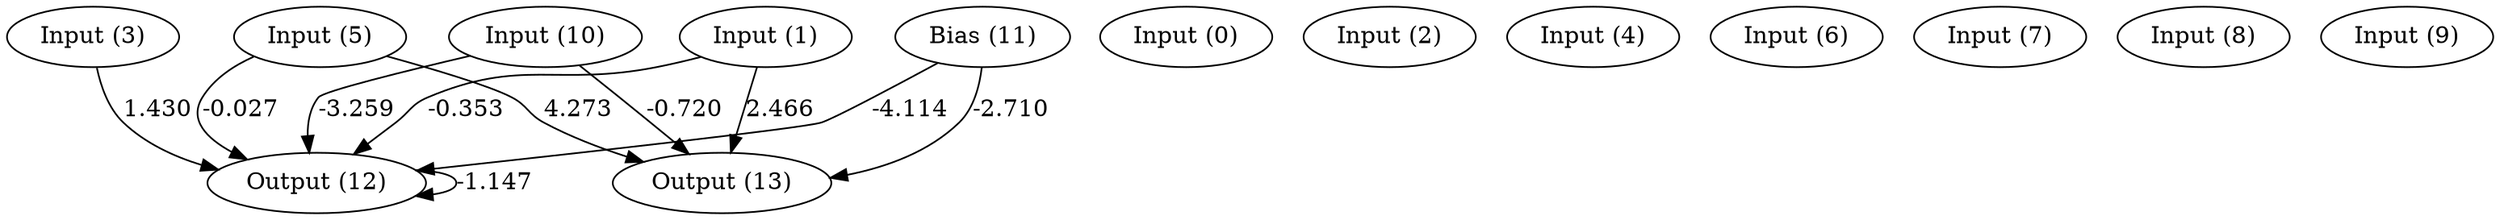 digraph G {
  11 [ label="Bias (11)" ];
  0 [ label="Input (0)" ];
  1 [ label="Input (1)" ];
  2 [ label="Input (2)" ];
  3 [ label="Input (3)" ];
  4 [ label="Input (4)" ];
  5 [ label="Input (5)" ];
  6 [ label="Input (6)" ];
  7 [ label="Input (7)" ];
  8 [ label="Input (8)" ];
  9 [ label="Input (9)" ];
  10 [ label="Input (10)" ];
  12 [ label="Output (12)" ];
  13 [ label="Output (13)" ];
  { rank=same 11 0 1 2 3 4 5 6 7 8 9 10 }
  { rank=same 12 13 }
  11 -> 12 [ label="-4.114" ];
  11 -> 13 [ label="-2.710" ];
  1 -> 12 [ label="-0.353" ];
  1 -> 13 [ label="2.466" ];
  3 -> 12 [ label="1.430" ];
  5 -> 12 [ label="-0.027" ];
  5 -> 13 [ label="4.273" ];
  10 -> 12 [ label="-3.259" ];
  10 -> 13 [ label="-0.720" ];
  12 -> 12 [ label="-1.147" ];
}
